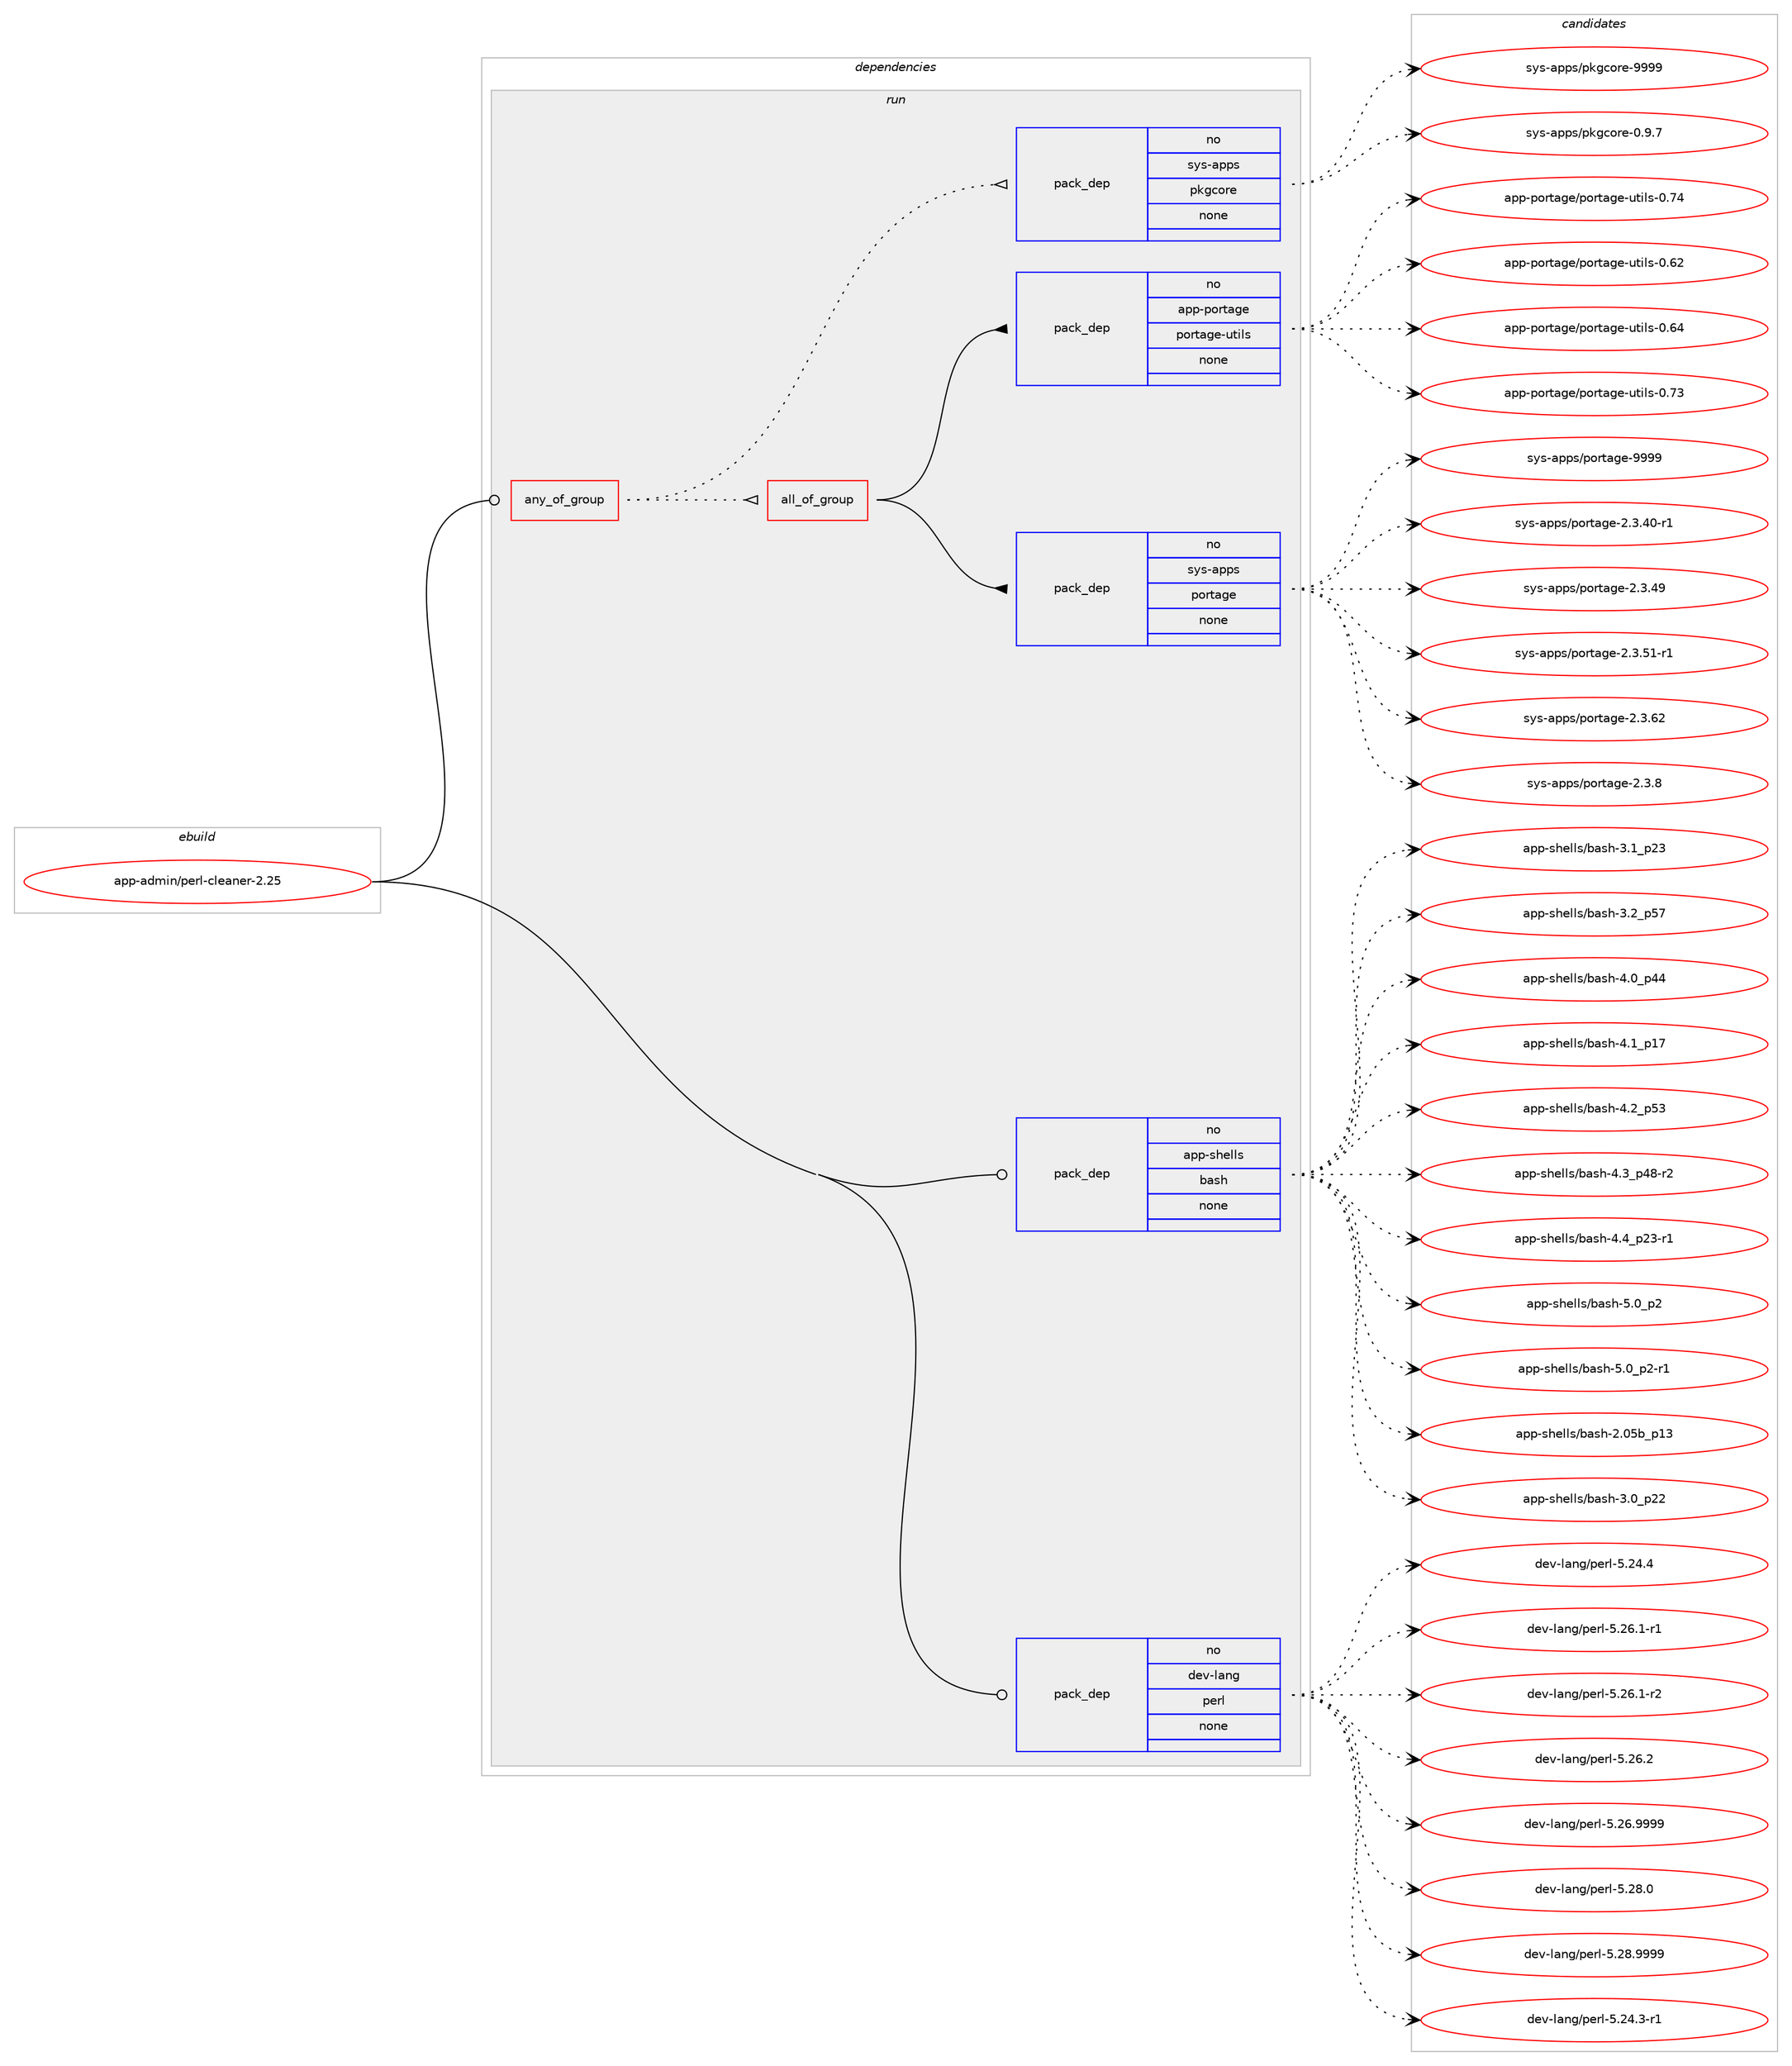 digraph prolog {

# *************
# Graph options
# *************

newrank=true;
concentrate=true;
compound=true;
graph [rankdir=LR,fontname=Helvetica,fontsize=10,ranksep=1.5];#, ranksep=2.5, nodesep=0.2];
edge  [arrowhead=vee];
node  [fontname=Helvetica,fontsize=10];

# **********
# The ebuild
# **********

subgraph cluster_leftcol {
color=gray;
rank=same;
label=<<i>ebuild</i>>;
id [label="app-admin/perl-cleaner-2.25", color=red, width=4, href="../app-admin/perl-cleaner-2.25.svg"];
}

# ****************
# The dependencies
# ****************

subgraph cluster_midcol {
color=gray;
label=<<i>dependencies</i>>;
subgraph cluster_compile {
fillcolor="#eeeeee";
style=filled;
label=<<i>compile</i>>;
}
subgraph cluster_compileandrun {
fillcolor="#eeeeee";
style=filled;
label=<<i>compile and run</i>>;
}
subgraph cluster_run {
fillcolor="#eeeeee";
style=filled;
label=<<i>run</i>>;
subgraph any19127 {
dependency1266878 [label=<<TABLE BORDER="0" CELLBORDER="1" CELLSPACING="0" CELLPADDING="4"><TR><TD CELLPADDING="10">any_of_group</TD></TR></TABLE>>, shape=none, color=red];subgraph all519 {
dependency1266879 [label=<<TABLE BORDER="0" CELLBORDER="1" CELLSPACING="0" CELLPADDING="4"><TR><TD CELLPADDING="10">all_of_group</TD></TR></TABLE>>, shape=none, color=red];subgraph pack902043 {
dependency1266880 [label=<<TABLE BORDER="0" CELLBORDER="1" CELLSPACING="0" CELLPADDING="4" WIDTH="220"><TR><TD ROWSPAN="6" CELLPADDING="30">pack_dep</TD></TR><TR><TD WIDTH="110">no</TD></TR><TR><TD>sys-apps</TD></TR><TR><TD>portage</TD></TR><TR><TD>none</TD></TR><TR><TD></TD></TR></TABLE>>, shape=none, color=blue];
}
dependency1266879:e -> dependency1266880:w [weight=20,style="solid",arrowhead="inv"];
subgraph pack902044 {
dependency1266881 [label=<<TABLE BORDER="0" CELLBORDER="1" CELLSPACING="0" CELLPADDING="4" WIDTH="220"><TR><TD ROWSPAN="6" CELLPADDING="30">pack_dep</TD></TR><TR><TD WIDTH="110">no</TD></TR><TR><TD>app-portage</TD></TR><TR><TD>portage-utils</TD></TR><TR><TD>none</TD></TR><TR><TD></TD></TR></TABLE>>, shape=none, color=blue];
}
dependency1266879:e -> dependency1266881:w [weight=20,style="solid",arrowhead="inv"];
}
dependency1266878:e -> dependency1266879:w [weight=20,style="dotted",arrowhead="oinv"];
subgraph pack902045 {
dependency1266882 [label=<<TABLE BORDER="0" CELLBORDER="1" CELLSPACING="0" CELLPADDING="4" WIDTH="220"><TR><TD ROWSPAN="6" CELLPADDING="30">pack_dep</TD></TR><TR><TD WIDTH="110">no</TD></TR><TR><TD>sys-apps</TD></TR><TR><TD>pkgcore</TD></TR><TR><TD>none</TD></TR><TR><TD></TD></TR></TABLE>>, shape=none, color=blue];
}
dependency1266878:e -> dependency1266882:w [weight=20,style="dotted",arrowhead="oinv"];
}
id:e -> dependency1266878:w [weight=20,style="solid",arrowhead="odot"];
subgraph pack902046 {
dependency1266883 [label=<<TABLE BORDER="0" CELLBORDER="1" CELLSPACING="0" CELLPADDING="4" WIDTH="220"><TR><TD ROWSPAN="6" CELLPADDING="30">pack_dep</TD></TR><TR><TD WIDTH="110">no</TD></TR><TR><TD>app-shells</TD></TR><TR><TD>bash</TD></TR><TR><TD>none</TD></TR><TR><TD></TD></TR></TABLE>>, shape=none, color=blue];
}
id:e -> dependency1266883:w [weight=20,style="solid",arrowhead="odot"];
subgraph pack902047 {
dependency1266884 [label=<<TABLE BORDER="0" CELLBORDER="1" CELLSPACING="0" CELLPADDING="4" WIDTH="220"><TR><TD ROWSPAN="6" CELLPADDING="30">pack_dep</TD></TR><TR><TD WIDTH="110">no</TD></TR><TR><TD>dev-lang</TD></TR><TR><TD>perl</TD></TR><TR><TD>none</TD></TR><TR><TD></TD></TR></TABLE>>, shape=none, color=blue];
}
id:e -> dependency1266884:w [weight=20,style="solid",arrowhead="odot"];
}
}

# **************
# The candidates
# **************

subgraph cluster_choices {
rank=same;
color=gray;
label=<<i>candidates</i>>;

subgraph choice902043 {
color=black;
nodesep=1;
choice11512111545971121121154711211111411697103101455046514652484511449 [label="sys-apps/portage-2.3.40-r1", color=red, width=4,href="../sys-apps/portage-2.3.40-r1.svg"];
choice1151211154597112112115471121111141169710310145504651465257 [label="sys-apps/portage-2.3.49", color=red, width=4,href="../sys-apps/portage-2.3.49.svg"];
choice11512111545971121121154711211111411697103101455046514653494511449 [label="sys-apps/portage-2.3.51-r1", color=red, width=4,href="../sys-apps/portage-2.3.51-r1.svg"];
choice1151211154597112112115471121111141169710310145504651465450 [label="sys-apps/portage-2.3.62", color=red, width=4,href="../sys-apps/portage-2.3.62.svg"];
choice11512111545971121121154711211111411697103101455046514656 [label="sys-apps/portage-2.3.8", color=red, width=4,href="../sys-apps/portage-2.3.8.svg"];
choice115121115459711211211547112111114116971031014557575757 [label="sys-apps/portage-9999", color=red, width=4,href="../sys-apps/portage-9999.svg"];
dependency1266880:e -> choice11512111545971121121154711211111411697103101455046514652484511449:w [style=dotted,weight="100"];
dependency1266880:e -> choice1151211154597112112115471121111141169710310145504651465257:w [style=dotted,weight="100"];
dependency1266880:e -> choice11512111545971121121154711211111411697103101455046514653494511449:w [style=dotted,weight="100"];
dependency1266880:e -> choice1151211154597112112115471121111141169710310145504651465450:w [style=dotted,weight="100"];
dependency1266880:e -> choice11512111545971121121154711211111411697103101455046514656:w [style=dotted,weight="100"];
dependency1266880:e -> choice115121115459711211211547112111114116971031014557575757:w [style=dotted,weight="100"];
}
subgraph choice902044 {
color=black;
nodesep=1;
choice9711211245112111114116971031014711211111411697103101451171161051081154548465450 [label="app-portage/portage-utils-0.62", color=red, width=4,href="../app-portage/portage-utils-0.62.svg"];
choice9711211245112111114116971031014711211111411697103101451171161051081154548465452 [label="app-portage/portage-utils-0.64", color=red, width=4,href="../app-portage/portage-utils-0.64.svg"];
choice9711211245112111114116971031014711211111411697103101451171161051081154548465551 [label="app-portage/portage-utils-0.73", color=red, width=4,href="../app-portage/portage-utils-0.73.svg"];
choice9711211245112111114116971031014711211111411697103101451171161051081154548465552 [label="app-portage/portage-utils-0.74", color=red, width=4,href="../app-portage/portage-utils-0.74.svg"];
dependency1266881:e -> choice9711211245112111114116971031014711211111411697103101451171161051081154548465450:w [style=dotted,weight="100"];
dependency1266881:e -> choice9711211245112111114116971031014711211111411697103101451171161051081154548465452:w [style=dotted,weight="100"];
dependency1266881:e -> choice9711211245112111114116971031014711211111411697103101451171161051081154548465551:w [style=dotted,weight="100"];
dependency1266881:e -> choice9711211245112111114116971031014711211111411697103101451171161051081154548465552:w [style=dotted,weight="100"];
}
subgraph choice902045 {
color=black;
nodesep=1;
choice11512111545971121121154711210710399111114101454846574655 [label="sys-apps/pkgcore-0.9.7", color=red, width=4,href="../sys-apps/pkgcore-0.9.7.svg"];
choice115121115459711211211547112107103991111141014557575757 [label="sys-apps/pkgcore-9999", color=red, width=4,href="../sys-apps/pkgcore-9999.svg"];
dependency1266882:e -> choice11512111545971121121154711210710399111114101454846574655:w [style=dotted,weight="100"];
dependency1266882:e -> choice115121115459711211211547112107103991111141014557575757:w [style=dotted,weight="100"];
}
subgraph choice902046 {
color=black;
nodesep=1;
choice9711211245115104101108108115479897115104455046485398951124951 [label="app-shells/bash-2.05b_p13", color=red, width=4,href="../app-shells/bash-2.05b_p13.svg"];
choice971121124511510410110810811547989711510445514648951125050 [label="app-shells/bash-3.0_p22", color=red, width=4,href="../app-shells/bash-3.0_p22.svg"];
choice971121124511510410110810811547989711510445514649951125051 [label="app-shells/bash-3.1_p23", color=red, width=4,href="../app-shells/bash-3.1_p23.svg"];
choice971121124511510410110810811547989711510445514650951125355 [label="app-shells/bash-3.2_p57", color=red, width=4,href="../app-shells/bash-3.2_p57.svg"];
choice971121124511510410110810811547989711510445524648951125252 [label="app-shells/bash-4.0_p44", color=red, width=4,href="../app-shells/bash-4.0_p44.svg"];
choice971121124511510410110810811547989711510445524649951124955 [label="app-shells/bash-4.1_p17", color=red, width=4,href="../app-shells/bash-4.1_p17.svg"];
choice971121124511510410110810811547989711510445524650951125351 [label="app-shells/bash-4.2_p53", color=red, width=4,href="../app-shells/bash-4.2_p53.svg"];
choice9711211245115104101108108115479897115104455246519511252564511450 [label="app-shells/bash-4.3_p48-r2", color=red, width=4,href="../app-shells/bash-4.3_p48-r2.svg"];
choice9711211245115104101108108115479897115104455246529511250514511449 [label="app-shells/bash-4.4_p23-r1", color=red, width=4,href="../app-shells/bash-4.4_p23-r1.svg"];
choice9711211245115104101108108115479897115104455346489511250 [label="app-shells/bash-5.0_p2", color=red, width=4,href="../app-shells/bash-5.0_p2.svg"];
choice97112112451151041011081081154798971151044553464895112504511449 [label="app-shells/bash-5.0_p2-r1", color=red, width=4,href="../app-shells/bash-5.0_p2-r1.svg"];
dependency1266883:e -> choice9711211245115104101108108115479897115104455046485398951124951:w [style=dotted,weight="100"];
dependency1266883:e -> choice971121124511510410110810811547989711510445514648951125050:w [style=dotted,weight="100"];
dependency1266883:e -> choice971121124511510410110810811547989711510445514649951125051:w [style=dotted,weight="100"];
dependency1266883:e -> choice971121124511510410110810811547989711510445514650951125355:w [style=dotted,weight="100"];
dependency1266883:e -> choice971121124511510410110810811547989711510445524648951125252:w [style=dotted,weight="100"];
dependency1266883:e -> choice971121124511510410110810811547989711510445524649951124955:w [style=dotted,weight="100"];
dependency1266883:e -> choice971121124511510410110810811547989711510445524650951125351:w [style=dotted,weight="100"];
dependency1266883:e -> choice9711211245115104101108108115479897115104455246519511252564511450:w [style=dotted,weight="100"];
dependency1266883:e -> choice9711211245115104101108108115479897115104455246529511250514511449:w [style=dotted,weight="100"];
dependency1266883:e -> choice9711211245115104101108108115479897115104455346489511250:w [style=dotted,weight="100"];
dependency1266883:e -> choice97112112451151041011081081154798971151044553464895112504511449:w [style=dotted,weight="100"];
}
subgraph choice902047 {
color=black;
nodesep=1;
choice100101118451089711010347112101114108455346505246514511449 [label="dev-lang/perl-5.24.3-r1", color=red, width=4,href="../dev-lang/perl-5.24.3-r1.svg"];
choice10010111845108971101034711210111410845534650524652 [label="dev-lang/perl-5.24.4", color=red, width=4,href="../dev-lang/perl-5.24.4.svg"];
choice100101118451089711010347112101114108455346505446494511449 [label="dev-lang/perl-5.26.1-r1", color=red, width=4,href="../dev-lang/perl-5.26.1-r1.svg"];
choice100101118451089711010347112101114108455346505446494511450 [label="dev-lang/perl-5.26.1-r2", color=red, width=4,href="../dev-lang/perl-5.26.1-r2.svg"];
choice10010111845108971101034711210111410845534650544650 [label="dev-lang/perl-5.26.2", color=red, width=4,href="../dev-lang/perl-5.26.2.svg"];
choice10010111845108971101034711210111410845534650544657575757 [label="dev-lang/perl-5.26.9999", color=red, width=4,href="../dev-lang/perl-5.26.9999.svg"];
choice10010111845108971101034711210111410845534650564648 [label="dev-lang/perl-5.28.0", color=red, width=4,href="../dev-lang/perl-5.28.0.svg"];
choice10010111845108971101034711210111410845534650564657575757 [label="dev-lang/perl-5.28.9999", color=red, width=4,href="../dev-lang/perl-5.28.9999.svg"];
dependency1266884:e -> choice100101118451089711010347112101114108455346505246514511449:w [style=dotted,weight="100"];
dependency1266884:e -> choice10010111845108971101034711210111410845534650524652:w [style=dotted,weight="100"];
dependency1266884:e -> choice100101118451089711010347112101114108455346505446494511449:w [style=dotted,weight="100"];
dependency1266884:e -> choice100101118451089711010347112101114108455346505446494511450:w [style=dotted,weight="100"];
dependency1266884:e -> choice10010111845108971101034711210111410845534650544650:w [style=dotted,weight="100"];
dependency1266884:e -> choice10010111845108971101034711210111410845534650544657575757:w [style=dotted,weight="100"];
dependency1266884:e -> choice10010111845108971101034711210111410845534650564648:w [style=dotted,weight="100"];
dependency1266884:e -> choice10010111845108971101034711210111410845534650564657575757:w [style=dotted,weight="100"];
}
}

}

